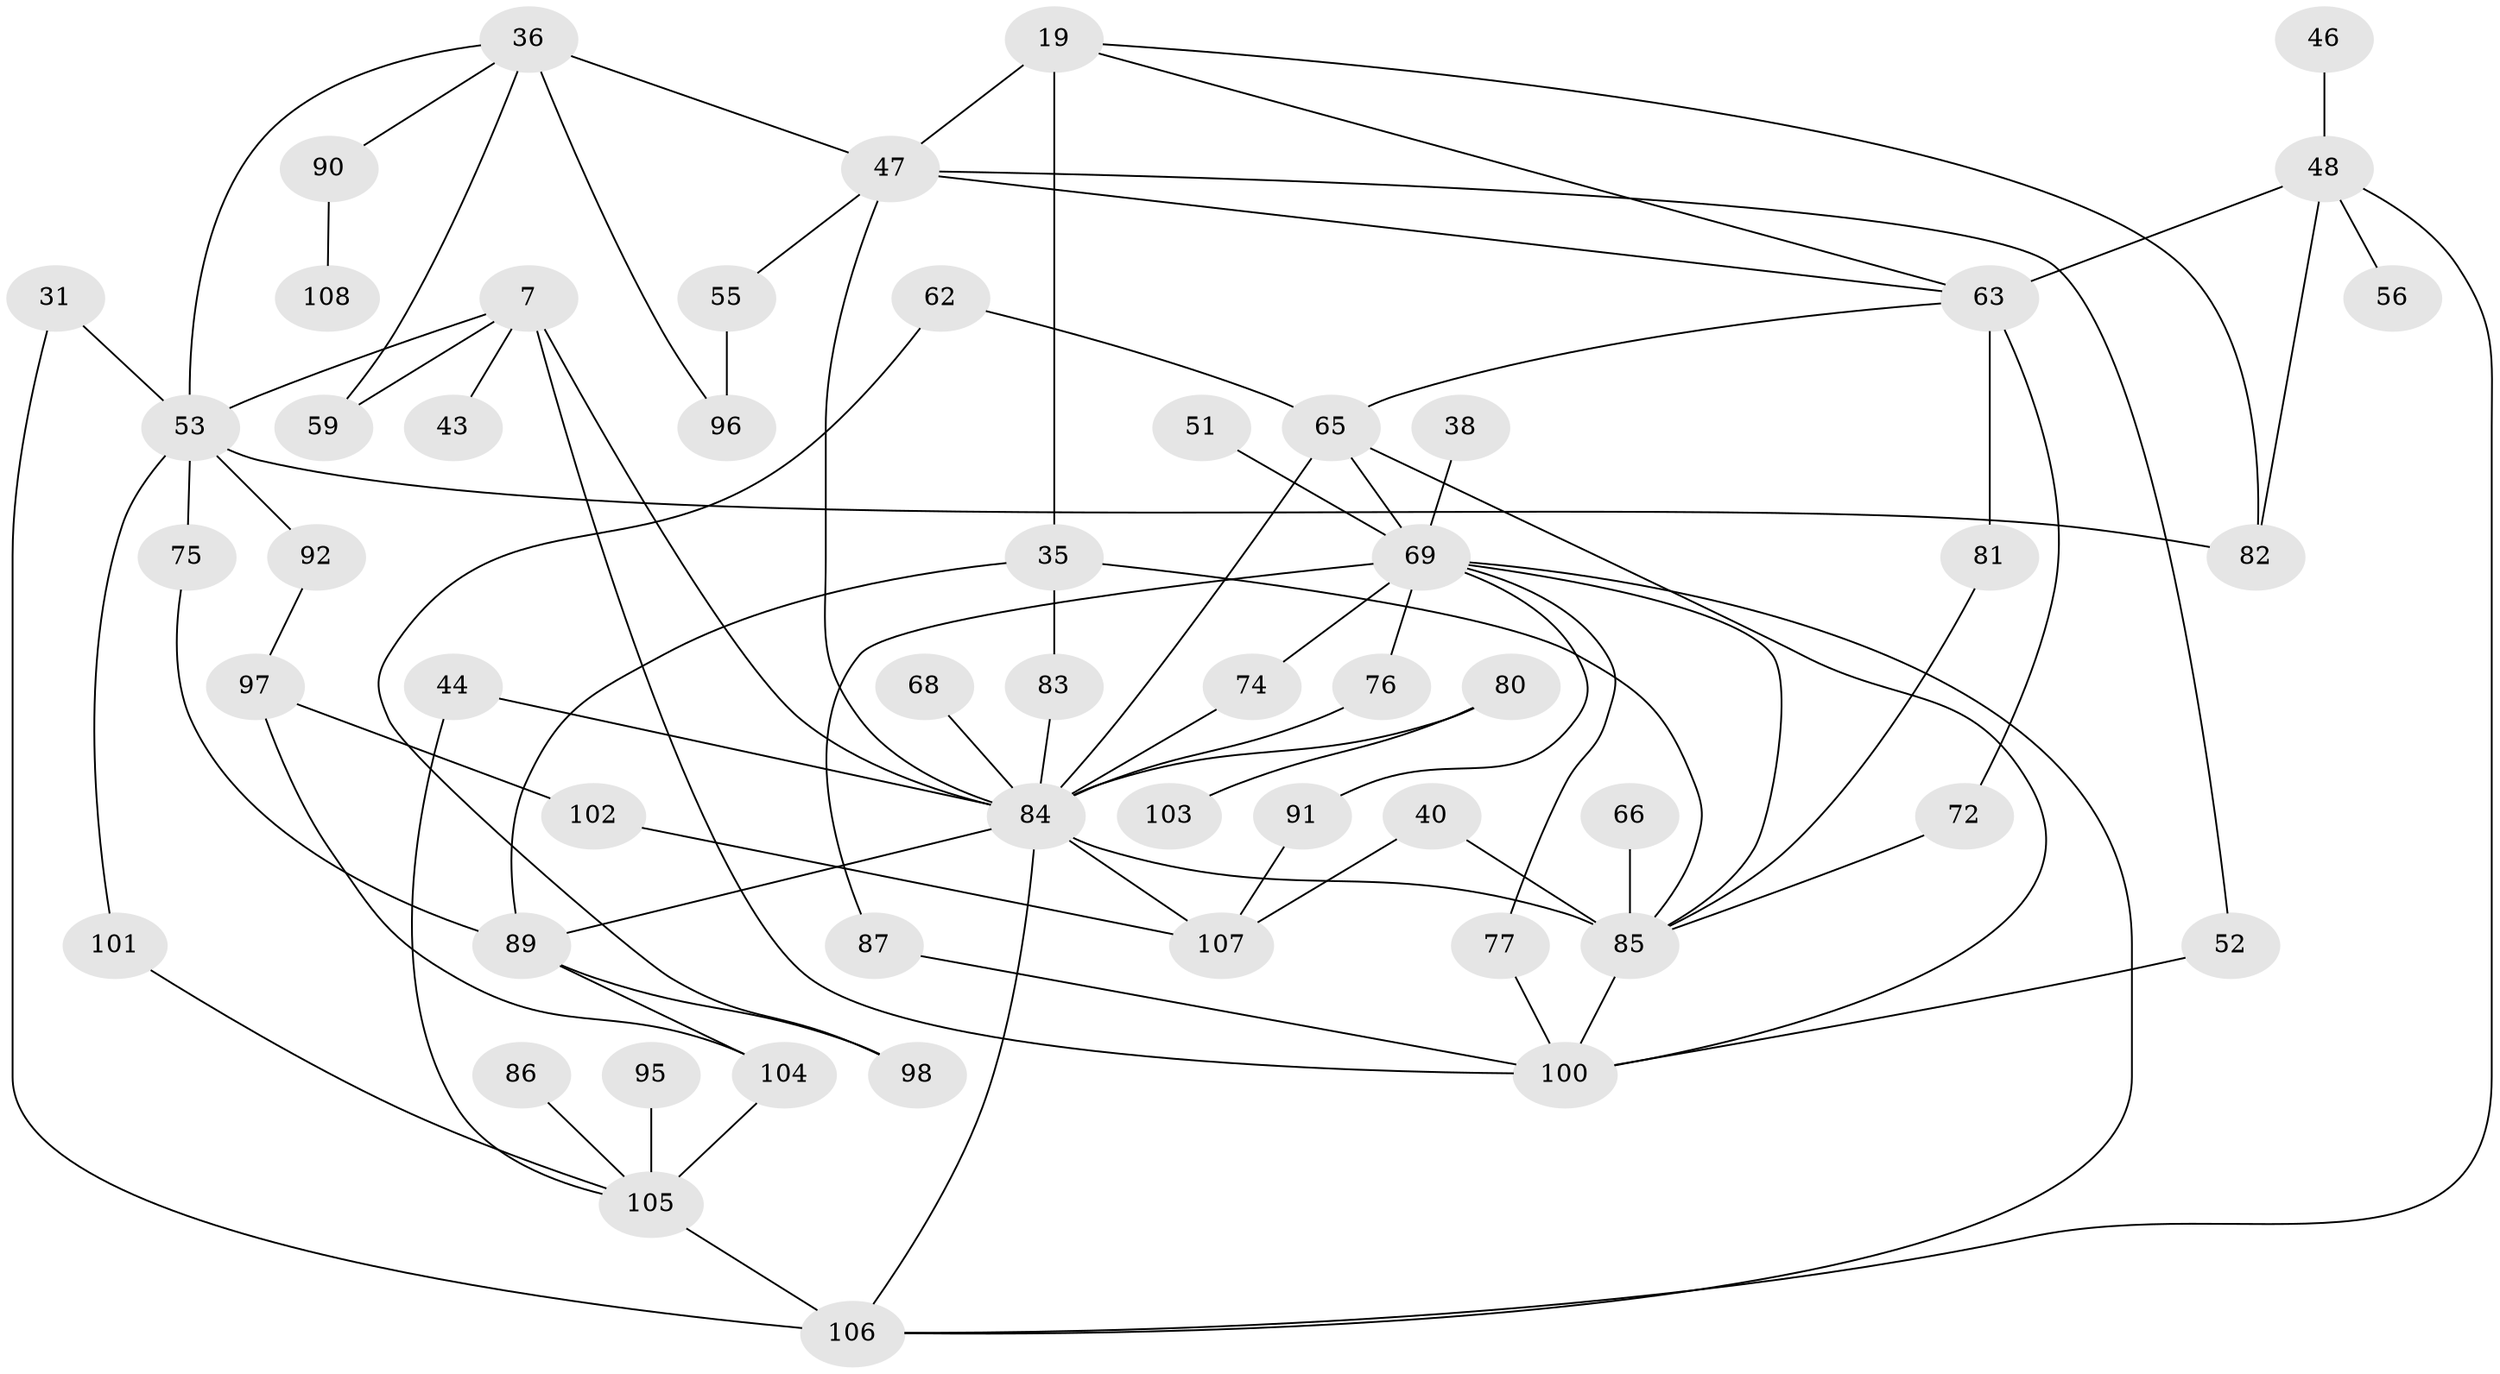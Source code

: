 // original degree distribution, {5: 0.06481481481481481, 7: 0.027777777777777776, 4: 0.10185185185185185, 1: 0.1574074074074074, 6: 0.05555555555555555, 3: 0.2222222222222222, 9: 0.009259259259259259, 2: 0.3611111111111111}
// Generated by graph-tools (version 1.1) at 2025/42/03/09/25 04:42:21]
// undirected, 54 vertices, 85 edges
graph export_dot {
graph [start="1"]
  node [color=gray90,style=filled];
  7;
  19;
  31;
  35 [super="+27"];
  36;
  38;
  40;
  43;
  44 [super="+24"];
  46;
  47 [super="+13"];
  48 [super="+10+15"];
  51;
  52;
  53 [super="+22+18"];
  55;
  56;
  59;
  62;
  63 [super="+34"];
  65 [super="+54"];
  66;
  68;
  69 [super="+64+16+33+30+37"];
  72;
  74 [super="+70"];
  75;
  76 [super="+61"];
  77;
  80;
  81 [super="+50"];
  82 [super="+67+78"];
  83;
  84 [super="+6+23+73"];
  85 [super="+32"];
  86;
  87;
  89 [super="+45"];
  90;
  91;
  92;
  95;
  96;
  97;
  98 [super="+57+60"];
  100 [super="+79+93+94"];
  101;
  102;
  103;
  104 [super="+88"];
  105 [super="+99+20"];
  106 [super="+9+25"];
  107;
  108;
  7 -- 43;
  7 -- 59;
  7 -- 53;
  7 -- 84;
  7 -- 100 [weight=2];
  19 -- 35 [weight=2];
  19 -- 47 [weight=2];
  19 -- 63;
  19 -- 82;
  31 -- 106;
  31 -- 53;
  35 -- 83;
  35 -- 85;
  35 -- 89;
  36 -- 47 [weight=2];
  36 -- 59;
  36 -- 90;
  36 -- 96;
  36 -- 53;
  38 -- 69;
  40 -- 107;
  40 -- 85;
  44 -- 84;
  44 -- 105 [weight=3];
  46 -- 48;
  47 -- 55;
  47 -- 63;
  47 -- 52;
  47 -- 84;
  48 -- 82;
  48 -- 56;
  48 -- 106;
  48 -- 63 [weight=2];
  51 -- 69;
  52 -- 100;
  53 -- 75 [weight=2];
  53 -- 101;
  53 -- 92;
  53 -- 82;
  55 -- 96;
  62 -- 98;
  62 -- 65;
  63 -- 72;
  63 -- 65;
  63 -- 81;
  65 -- 84 [weight=2];
  65 -- 69;
  65 -- 100;
  66 -- 85;
  68 -- 84;
  69 -- 91;
  69 -- 106;
  69 -- 85;
  69 -- 87;
  69 -- 77;
  69 -- 76;
  69 -- 74;
  72 -- 85;
  74 -- 84;
  75 -- 89;
  76 -- 84;
  77 -- 100;
  80 -- 103;
  80 -- 84;
  81 -- 85;
  83 -- 84;
  84 -- 107;
  84 -- 85 [weight=3];
  84 -- 106 [weight=3];
  84 -- 89;
  85 -- 100 [weight=2];
  86 -- 105;
  87 -- 100;
  89 -- 98;
  89 -- 104;
  90 -- 108;
  91 -- 107;
  92 -- 97;
  95 -- 105;
  97 -- 102;
  97 -- 104;
  101 -- 105;
  102 -- 107;
  104 -- 105;
  105 -- 106 [weight=4];
}
